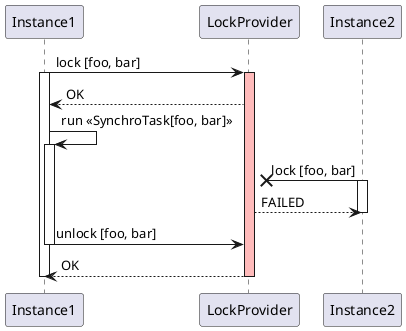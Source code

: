 @startuml

Instance1 -> LockProvider ++ #FFBBBB : lock [foo, bar]
activate Instance1
LockProvider --> Instance1 : OK
Instance1 -> Instance1 ++: run <<SynchroTask[foo, bar]>>

Instance2 ->x LockProvider: lock [foo, bar]
activate Instance2
LockProvider --> Instance2 : FAILED
deactivate Instance2

Instance1 -> LockProvider -- : unlock [foo, bar]
LockProvider --> Instance1 -- : OK
deactivate Instance1

'LockProvider --> Instance2 : OK
'activate LockProvider #FFBBBB
'Instance2 -> Instance2: run <<SynchroTask[foo, bar]>>
'activate Instance2
'Instance2 -> LockProvider -- : unlock [foo, bar]
'LockProvider --> Instance2 -- : OK
'deactivate Instance2

@enduml